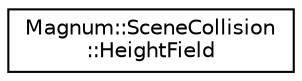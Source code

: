 digraph "圖形化之類別階層"
{
  edge [fontname="Helvetica",fontsize="10",labelfontname="Helvetica",labelfontsize="10"];
  node [fontname="Helvetica",fontsize="10",shape=record];
  rankdir="LR";
  Node1 [label="Magnum::SceneCollision\l::HeightField",height=0.2,width=0.4,color="black", fillcolor="white", style="filled",URL="$class_magnum_1_1_scene_collision_1_1_height_field.html"];
}
